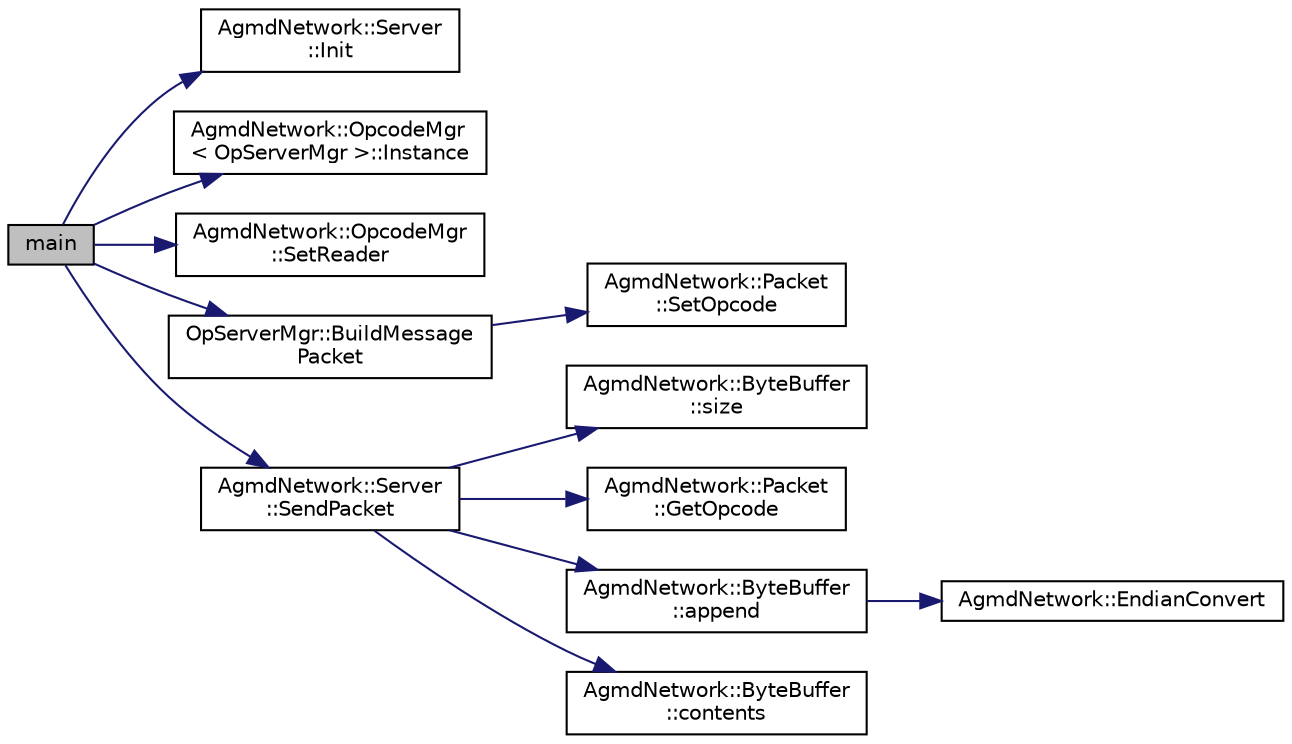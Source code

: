 digraph "main"
{
  edge [fontname="Helvetica",fontsize="10",labelfontname="Helvetica",labelfontsize="10"];
  node [fontname="Helvetica",fontsize="10",shape=record];
  rankdir="LR";
  Node1 [label="main",height=0.2,width=0.4,color="black", fillcolor="grey75", style="filled" fontcolor="black"];
  Node1 -> Node2 [color="midnightblue",fontsize="10",style="solid",fontname="Helvetica"];
  Node2 [label="AgmdNetwork::Server\l::Init",height=0.2,width=0.4,color="black", fillcolor="white", style="filled",URL="$class_agmd_network_1_1_server.html#aaa22556f45862d01defd56405fb3f8f9"];
  Node1 -> Node3 [color="midnightblue",fontsize="10",style="solid",fontname="Helvetica"];
  Node3 [label="AgmdNetwork::OpcodeMgr\l\< OpServerMgr \>::Instance",height=0.2,width=0.4,color="black", fillcolor="white", style="filled",URL="$class_agmd_network_1_1_opcode_mgr.html#ad30192d83eb07930b799b5c293bbfa29"];
  Node1 -> Node4 [color="midnightblue",fontsize="10",style="solid",fontname="Helvetica"];
  Node4 [label="AgmdNetwork::OpcodeMgr\l::SetReader",height=0.2,width=0.4,color="black", fillcolor="white", style="filled",URL="$class_agmd_network_1_1_opcode_mgr.html#a921a81ccadf27d29d8471007a6a6a472"];
  Node1 -> Node5 [color="midnightblue",fontsize="10",style="solid",fontname="Helvetica"];
  Node5 [label="OpServerMgr::BuildMessage\lPacket",height=0.2,width=0.4,color="black", fillcolor="white", style="filled",URL="$class_op_server_mgr.html#acd3b202d791b6dd8146eef39786997af"];
  Node5 -> Node6 [color="midnightblue",fontsize="10",style="solid",fontname="Helvetica"];
  Node6 [label="AgmdNetwork::Packet\l::SetOpcode",height=0.2,width=0.4,color="black", fillcolor="white", style="filled",URL="$class_agmd_network_1_1_packet.html#a0ad0eee702006fe66c74185ca6d852c0"];
  Node1 -> Node7 [color="midnightblue",fontsize="10",style="solid",fontname="Helvetica"];
  Node7 [label="AgmdNetwork::Server\l::SendPacket",height=0.2,width=0.4,color="black", fillcolor="white", style="filled",URL="$class_agmd_network_1_1_server.html#a7144d57c804d9a4aa5dae4d83011d1b0"];
  Node7 -> Node8 [color="midnightblue",fontsize="10",style="solid",fontname="Helvetica"];
  Node8 [label="AgmdNetwork::ByteBuffer\l::size",height=0.2,width=0.4,color="black", fillcolor="white", style="filled",URL="$class_agmd_network_1_1_byte_buffer.html#a098026cc32635b486d7df2cfca21c192"];
  Node7 -> Node9 [color="midnightblue",fontsize="10",style="solid",fontname="Helvetica"];
  Node9 [label="AgmdNetwork::Packet\l::GetOpcode",height=0.2,width=0.4,color="black", fillcolor="white", style="filled",URL="$class_agmd_network_1_1_packet.html#afc7160f386d5c7836dd8992ba20c06c4"];
  Node7 -> Node10 [color="midnightblue",fontsize="10",style="solid",fontname="Helvetica"];
  Node10 [label="AgmdNetwork::ByteBuffer\l::append",height=0.2,width=0.4,color="black", fillcolor="white", style="filled",URL="$class_agmd_network_1_1_byte_buffer.html#ad1f64e19c6c0b4039c7b356393cec1dc"];
  Node10 -> Node11 [color="midnightblue",fontsize="10",style="solid",fontname="Helvetica"];
  Node11 [label="AgmdNetwork::EndianConvert",height=0.2,width=0.4,color="black", fillcolor="white", style="filled",URL="$namespace_agmd_network.html#a99165d18c9ba6f33bea3804804884645"];
  Node7 -> Node12 [color="midnightblue",fontsize="10",style="solid",fontname="Helvetica"];
  Node12 [label="AgmdNetwork::ByteBuffer\l::contents",height=0.2,width=0.4,color="black", fillcolor="white", style="filled",URL="$class_agmd_network_1_1_byte_buffer.html#a58a305ec568141999173b02234fb420e"];
}
